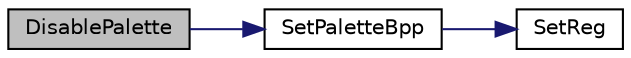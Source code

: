 digraph "DisablePalette"
{
  edge [fontname="Helvetica",fontsize="10",labelfontname="Helvetica",labelfontsize="10"];
  node [fontname="Helvetica",fontsize="10",shape=record];
  rankdir="LR";
  Node1 [label="DisablePalette",height=0.2,width=0.4,color="black", fillcolor="grey75", style="filled", fontcolor="black"];
  Node1 -> Node2 [color="midnightblue",fontsize="10",style="solid",fontname="Helvetica"];
  Node2 [label="SetPaletteBpp",height=0.2,width=0.4,color="black", fillcolor="white", style="filled",URL="$_s_s_d1926_8c.html#a90fefdfbae2d364f49ee919357aa12f1"];
  Node2 -> Node3 [color="midnightblue",fontsize="10",style="solid",fontname="Helvetica"];
  Node3 [label="SetReg",height=0.2,width=0.4,color="black", fillcolor="white", style="filled",URL="$_s_s_d1926_8c.html#a38312ac86c61d00839502387a478439f"];
}

